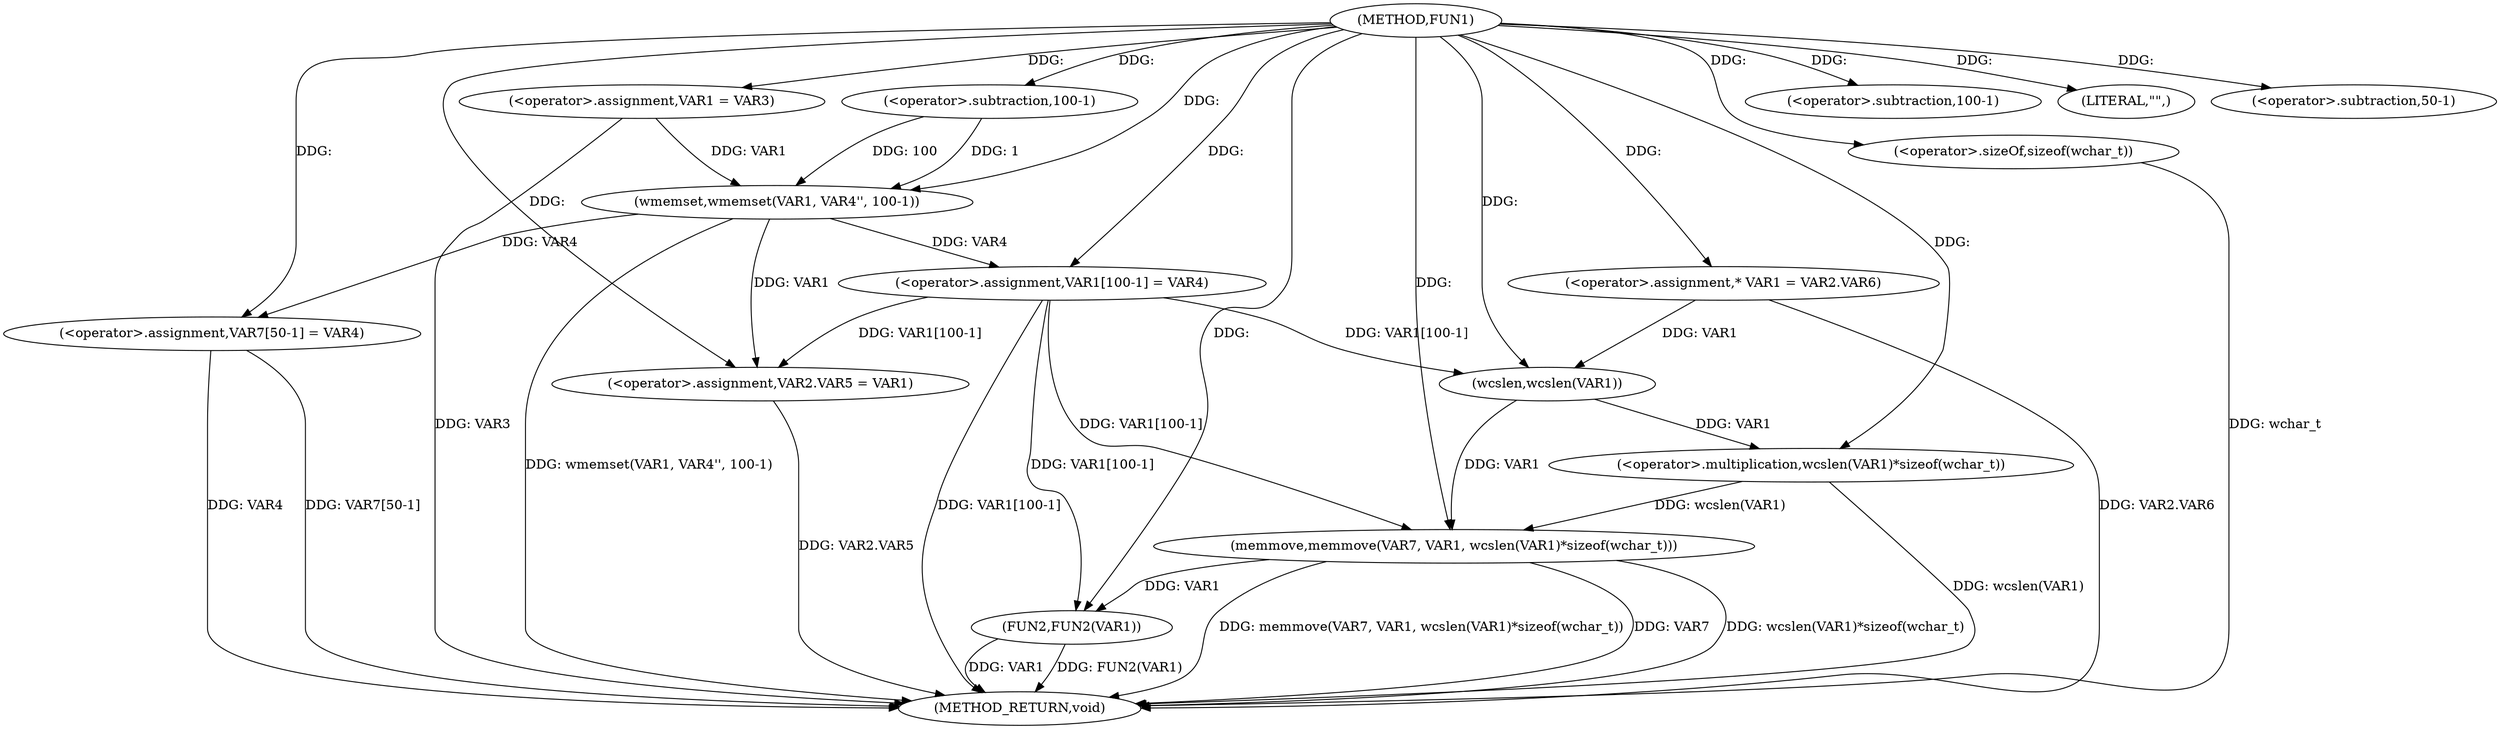 digraph FUN1 {  
"1000100" [label = "(METHOD,FUN1)" ]
"1000152" [label = "(METHOD_RETURN,void)" ]
"1000105" [label = "(<operator>.assignment,VAR1 = VAR3)" ]
"1000108" [label = "(wmemset,wmemset(VAR1, VAR4'', 100-1))" ]
"1000111" [label = "(<operator>.subtraction,100-1)" ]
"1000114" [label = "(<operator>.assignment,VAR1[100-1] = VAR4)" ]
"1000117" [label = "(<operator>.subtraction,100-1)" ]
"1000121" [label = "(<operator>.assignment,VAR2.VAR5 = VAR1)" ]
"1000128" [label = "(<operator>.assignment,* VAR1 = VAR2.VAR6)" ]
"1000134" [label = "(LITERAL,\"\",)" ]
"1000135" [label = "(memmove,memmove(VAR7, VAR1, wcslen(VAR1)*sizeof(wchar_t)))" ]
"1000138" [label = "(<operator>.multiplication,wcslen(VAR1)*sizeof(wchar_t))" ]
"1000139" [label = "(wcslen,wcslen(VAR1))" ]
"1000141" [label = "(<operator>.sizeOf,sizeof(wchar_t))" ]
"1000143" [label = "(<operator>.assignment,VAR7[50-1] = VAR4)" ]
"1000146" [label = "(<operator>.subtraction,50-1)" ]
"1000150" [label = "(FUN2,FUN2(VAR1))" ]
  "1000128" -> "1000152"  [ label = "DDG: VAR2.VAR6"] 
  "1000141" -> "1000152"  [ label = "DDG: wchar_t"] 
  "1000108" -> "1000152"  [ label = "DDG: wmemset(VAR1, VAR4'', 100-1)"] 
  "1000143" -> "1000152"  [ label = "DDG: VAR7[50-1]"] 
  "1000143" -> "1000152"  [ label = "DDG: VAR4"] 
  "1000135" -> "1000152"  [ label = "DDG: memmove(VAR7, VAR1, wcslen(VAR1)*sizeof(wchar_t))"] 
  "1000150" -> "1000152"  [ label = "DDG: FUN2(VAR1)"] 
  "1000105" -> "1000152"  [ label = "DDG: VAR3"] 
  "1000150" -> "1000152"  [ label = "DDG: VAR1"] 
  "1000138" -> "1000152"  [ label = "DDG: wcslen(VAR1)"] 
  "1000114" -> "1000152"  [ label = "DDG: VAR1[100-1]"] 
  "1000135" -> "1000152"  [ label = "DDG: VAR7"] 
  "1000121" -> "1000152"  [ label = "DDG: VAR2.VAR5"] 
  "1000135" -> "1000152"  [ label = "DDG: wcslen(VAR1)*sizeof(wchar_t)"] 
  "1000100" -> "1000105"  [ label = "DDG: "] 
  "1000105" -> "1000108"  [ label = "DDG: VAR1"] 
  "1000100" -> "1000108"  [ label = "DDG: "] 
  "1000111" -> "1000108"  [ label = "DDG: 100"] 
  "1000111" -> "1000108"  [ label = "DDG: 1"] 
  "1000100" -> "1000111"  [ label = "DDG: "] 
  "1000108" -> "1000114"  [ label = "DDG: VAR4"] 
  "1000100" -> "1000114"  [ label = "DDG: "] 
  "1000100" -> "1000117"  [ label = "DDG: "] 
  "1000114" -> "1000121"  [ label = "DDG: VAR1[100-1]"] 
  "1000108" -> "1000121"  [ label = "DDG: VAR1"] 
  "1000100" -> "1000121"  [ label = "DDG: "] 
  "1000100" -> "1000128"  [ label = "DDG: "] 
  "1000100" -> "1000134"  [ label = "DDG: "] 
  "1000100" -> "1000135"  [ label = "DDG: "] 
  "1000139" -> "1000135"  [ label = "DDG: VAR1"] 
  "1000114" -> "1000135"  [ label = "DDG: VAR1[100-1]"] 
  "1000138" -> "1000135"  [ label = "DDG: wcslen(VAR1)"] 
  "1000139" -> "1000138"  [ label = "DDG: VAR1"] 
  "1000128" -> "1000139"  [ label = "DDG: VAR1"] 
  "1000114" -> "1000139"  [ label = "DDG: VAR1[100-1]"] 
  "1000100" -> "1000139"  [ label = "DDG: "] 
  "1000100" -> "1000138"  [ label = "DDG: "] 
  "1000100" -> "1000141"  [ label = "DDG: "] 
  "1000100" -> "1000143"  [ label = "DDG: "] 
  "1000108" -> "1000143"  [ label = "DDG: VAR4"] 
  "1000100" -> "1000146"  [ label = "DDG: "] 
  "1000114" -> "1000150"  [ label = "DDG: VAR1[100-1]"] 
  "1000135" -> "1000150"  [ label = "DDG: VAR1"] 
  "1000100" -> "1000150"  [ label = "DDG: "] 
}
